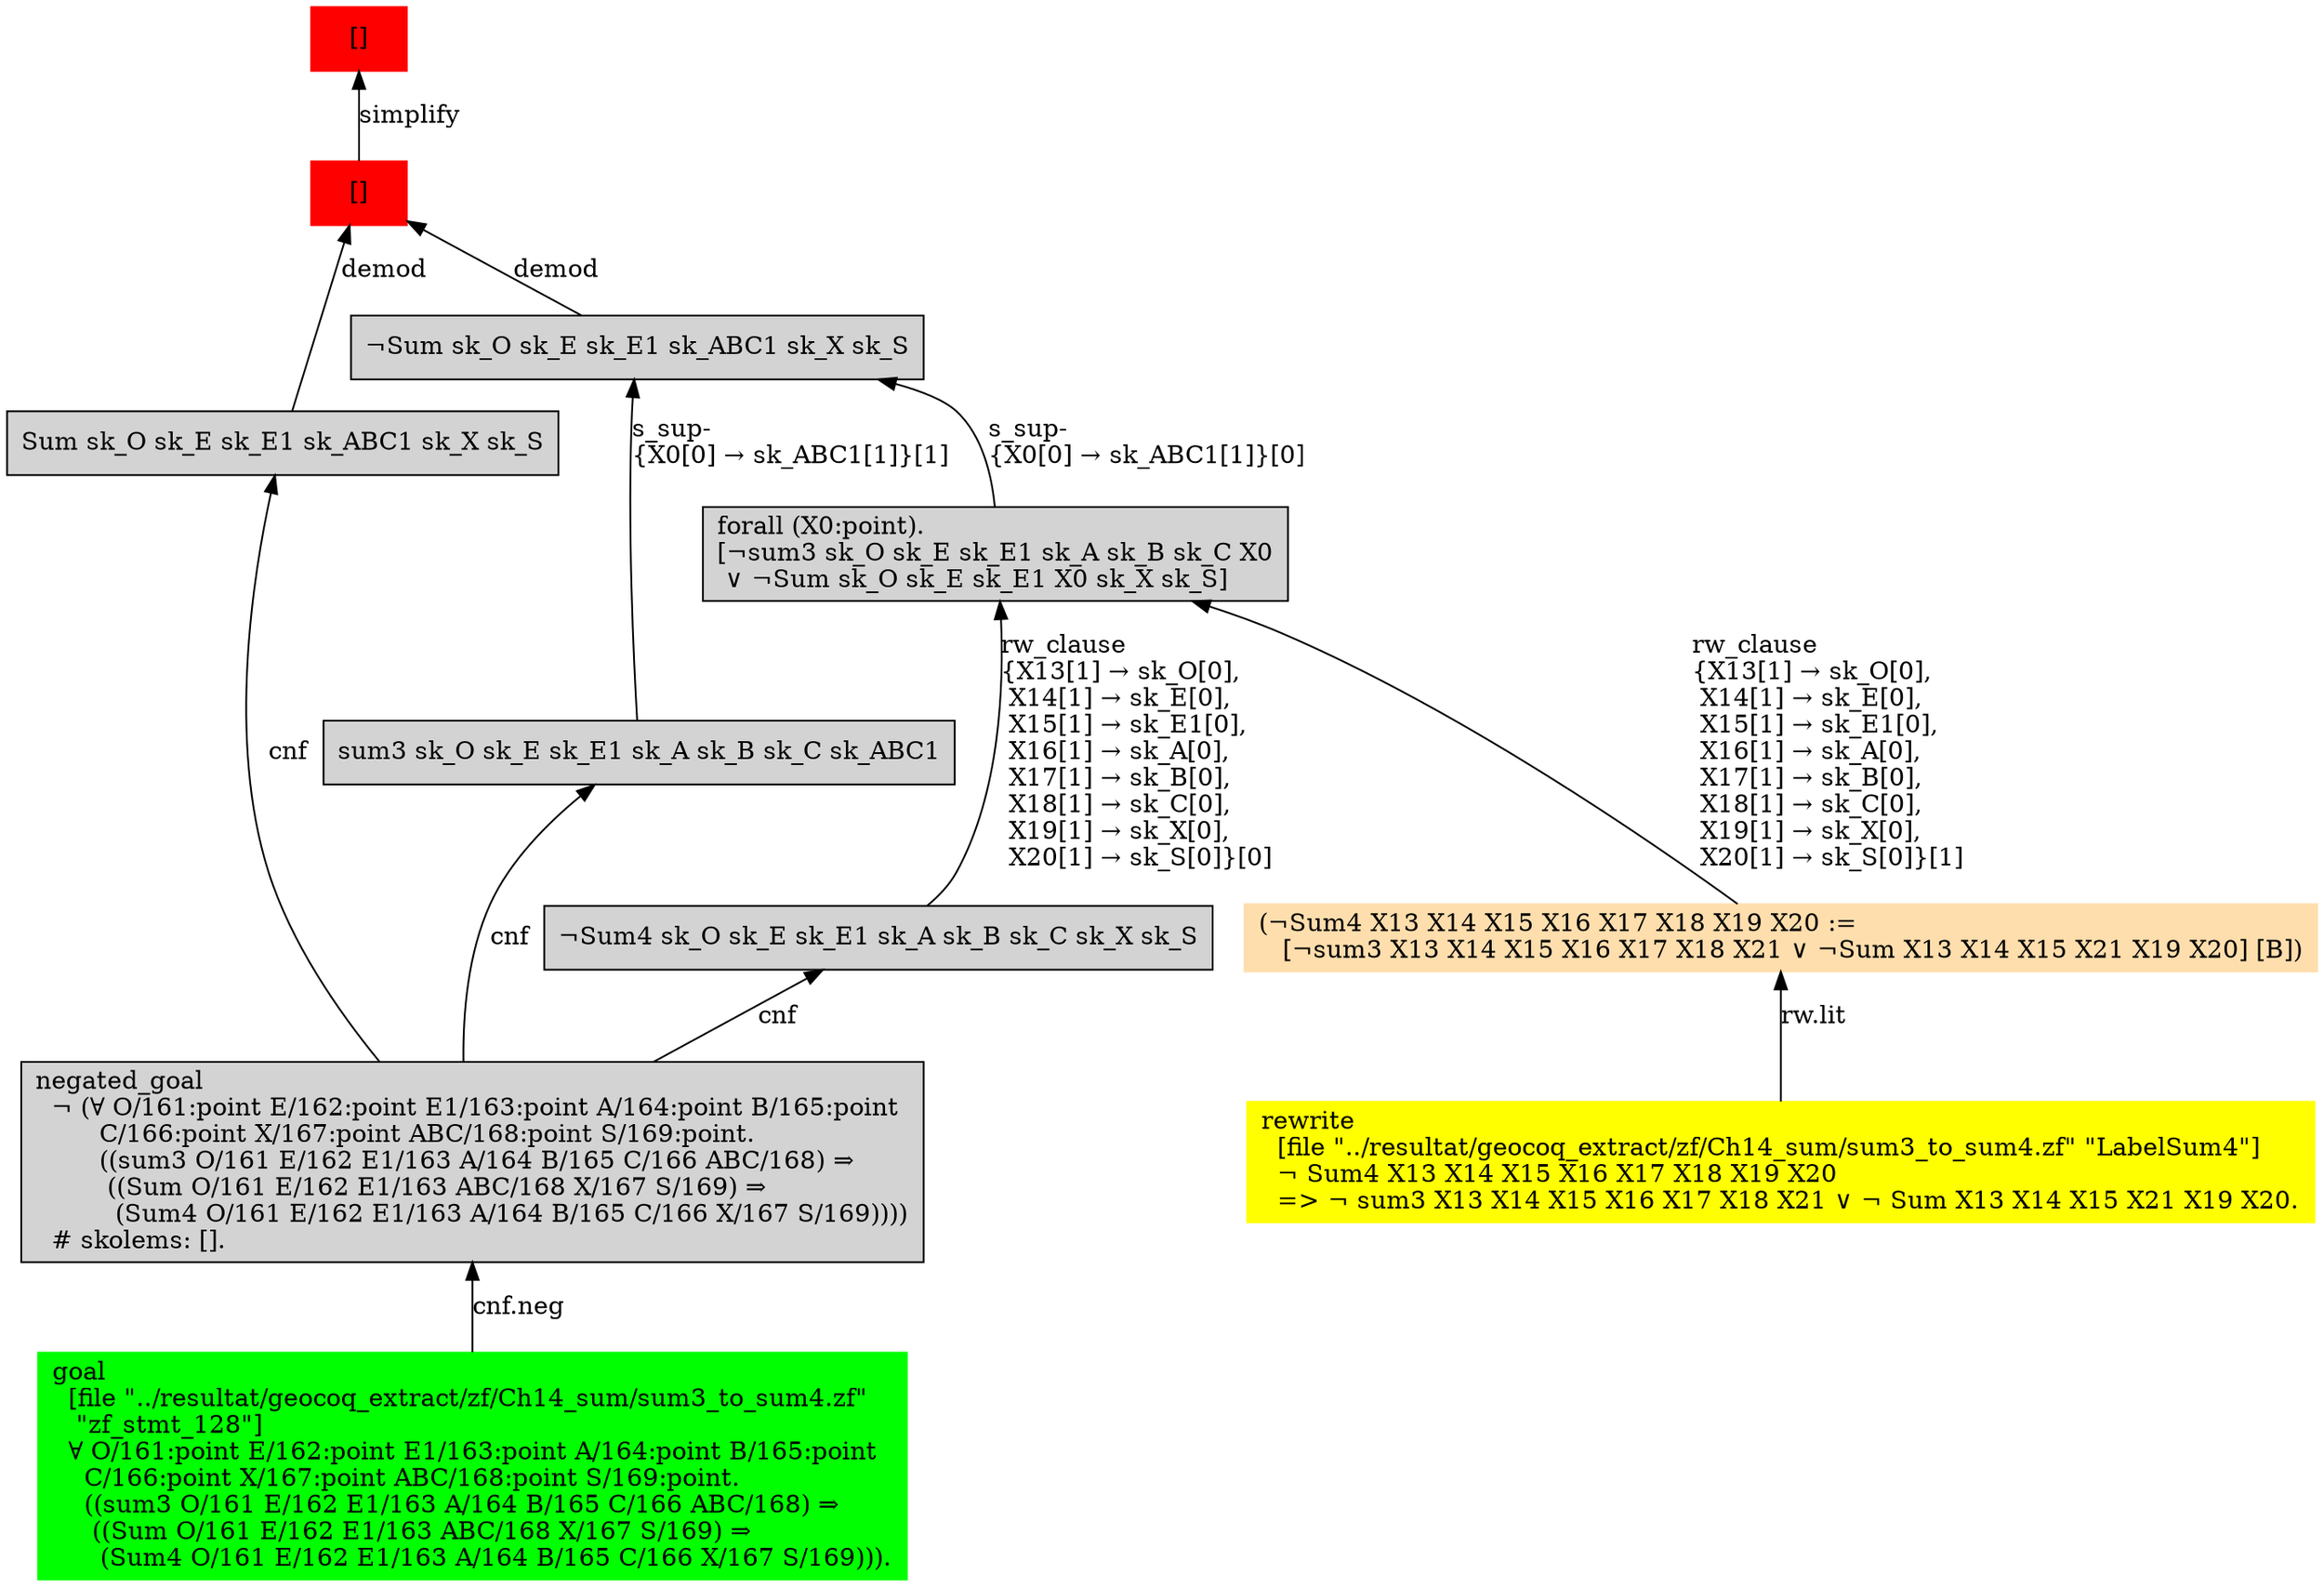 digraph "unsat_graph" {
  vertex_0 [color=red, label="[]", shape=box, style=filled];
  vertex_0 -> vertex_1 [label="simplify", dir="back"];
  vertex_1 [color=red, label="[]", shape=box, style=filled];
  vertex_1 -> vertex_2 [label="demod", dir="back"];
  vertex_2 [shape=box, label="Sum sk_O sk_E sk_E1 sk_ABC1 sk_X sk_S\l", style=filled];
  vertex_2 -> vertex_3 [label="cnf", dir="back"];
  vertex_3 [shape=box, label="negated_goal\l  ¬ (∀ O/161:point E/162:point E1/163:point A/164:point B/165:point \l        C/166:point X/167:point ABC/168:point S/169:point.\l        ((sum3 O/161 E/162 E1/163 A/164 B/165 C/166 ABC/168) ⇒\l         ((Sum O/161 E/162 E1/163 ABC/168 X/167 S/169) ⇒\l          (Sum4 O/161 E/162 E1/163 A/164 B/165 C/166 X/167 S/169))))\l  # skolems: [].\l", style=filled];
  vertex_3 -> vertex_4 [label="cnf.neg", dir="back"];
  vertex_4 [color=green, shape=box, label="goal\l  [file \"../resultat/geocoq_extract/zf/Ch14_sum/sum3_to_sum4.zf\" \l   \"zf_stmt_128\"]\l  ∀ O/161:point E/162:point E1/163:point A/164:point B/165:point \l    C/166:point X/167:point ABC/168:point S/169:point.\l    ((sum3 O/161 E/162 E1/163 A/164 B/165 C/166 ABC/168) ⇒\l     ((Sum O/161 E/162 E1/163 ABC/168 X/167 S/169) ⇒\l      (Sum4 O/161 E/162 E1/163 A/164 B/165 C/166 X/167 S/169))).\l", style=filled];
  vertex_1 -> vertex_5 [label="demod", dir="back"];
  vertex_5 [shape=box, label="¬Sum sk_O sk_E sk_E1 sk_ABC1 sk_X sk_S\l", style=filled];
  vertex_5 -> vertex_6 [label="s_sup-\l\{X0[0] → sk_ABC1[1]\}[0]\l", dir="back"];
  vertex_6 [shape=box, label="forall (X0:point).\l[¬sum3 sk_O sk_E sk_E1 sk_A sk_B sk_C X0\l ∨ ¬Sum sk_O sk_E sk_E1 X0 sk_X sk_S]\l", style=filled];
  vertex_6 -> vertex_7 [label="rw_clause\l\{X13[1] → sk_O[0], \l X14[1] → sk_E[0], \l X15[1] → sk_E1[0], \l X16[1] → sk_A[0], \l X17[1] → sk_B[0], \l X18[1] → sk_C[0], \l X19[1] → sk_X[0], \l X20[1] → sk_S[0]\}[1]\l", dir="back"];
  vertex_7 [color=navajowhite, shape=box, label="(¬Sum4 X13 X14 X15 X16 X17 X18 X19 X20 :=\l   [¬sum3 X13 X14 X15 X16 X17 X18 X21 ∨ ¬Sum X13 X14 X15 X21 X19 X20] [B])\l", style=filled];
  vertex_7 -> vertex_8 [label="rw.lit", dir="back"];
  vertex_8 [color=yellow, shape=box, label="rewrite\l  [file \"../resultat/geocoq_extract/zf/Ch14_sum/sum3_to_sum4.zf\" \"LabelSum4\"]\l  ¬ Sum4 X13 X14 X15 X16 X17 X18 X19 X20\l  =\> ¬ sum3 X13 X14 X15 X16 X17 X18 X21 ∨ ¬ Sum X13 X14 X15 X21 X19 X20.\l", style=filled];
  vertex_6 -> vertex_9 [label="rw_clause\l\{X13[1] → sk_O[0], \l X14[1] → sk_E[0], \l X15[1] → sk_E1[0], \l X16[1] → sk_A[0], \l X17[1] → sk_B[0], \l X18[1] → sk_C[0], \l X19[1] → sk_X[0], \l X20[1] → sk_S[0]\}[0]\l", dir="back"];
  vertex_9 [shape=box, label="¬Sum4 sk_O sk_E sk_E1 sk_A sk_B sk_C sk_X sk_S\l", style=filled];
  vertex_9 -> vertex_3 [label="cnf", dir="back"];
  vertex_5 -> vertex_10 [label="s_sup-\l\{X0[0] → sk_ABC1[1]\}[1]\l", dir="back"];
  vertex_10 [shape=box, label="sum3 sk_O sk_E sk_E1 sk_A sk_B sk_C sk_ABC1\l", style=filled];
  vertex_10 -> vertex_3 [label="cnf", dir="back"];
  }


